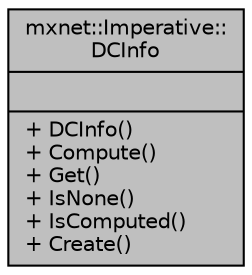 digraph "mxnet::Imperative::DCInfo"
{
 // LATEX_PDF_SIZE
  edge [fontname="Helvetica",fontsize="10",labelfontname="Helvetica",labelfontsize="10"];
  node [fontname="Helvetica",fontsize="10",shape=record];
  Node1 [label="{mxnet::Imperative::\lDCInfo\n||+ DCInfo()\l+ Compute()\l+ Get()\l+ IsNone()\l+ IsComputed()\l+ Create()\l}",height=0.2,width=0.4,color="black", fillcolor="grey75", style="filled", fontcolor="black",tooltip="DCInfo datastructure to enable deferred computation."];
}
